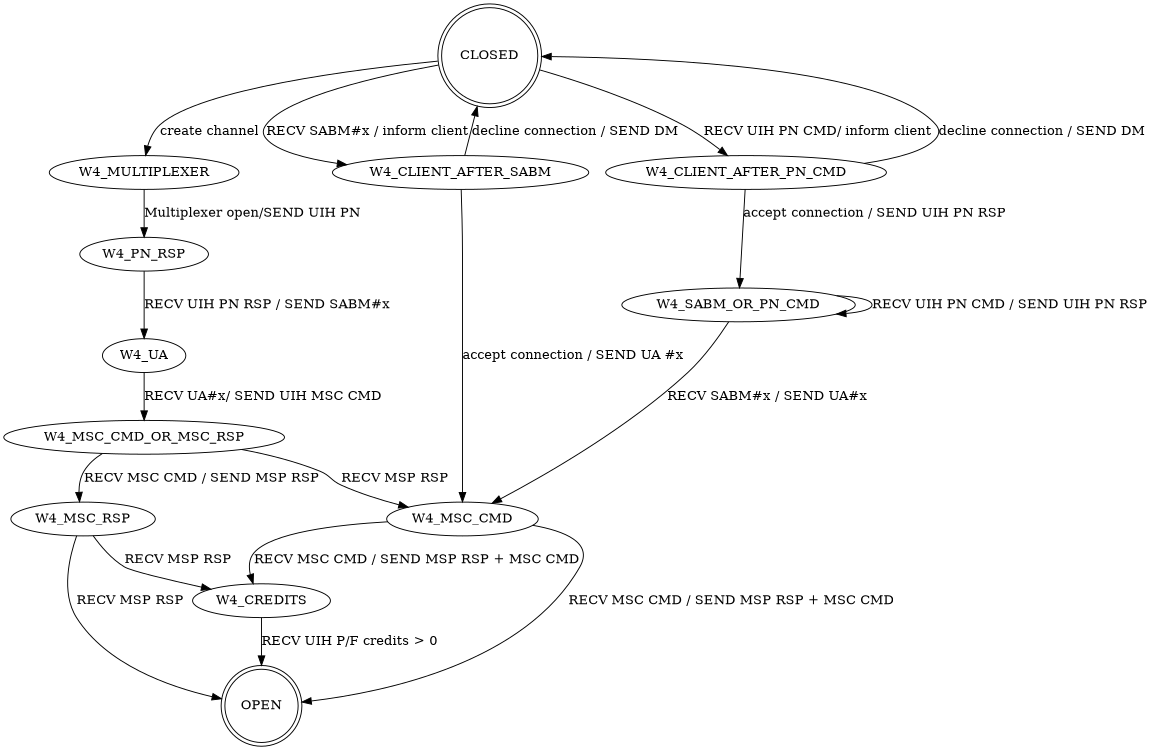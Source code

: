 digraph rfcomm_channel {
	// rankdir=LR;
	size="8,5"
    // orientation=landscape;
    // rotate = 90;

    CLOSED  [shape=doublecircle];
	OPEN  [shape=doublecircle];

    // DISC #x or DM
    // W4_SABM_OR_PN_CMD->CLOSED    [label = "RECV DISC#x / SEND UA#x"];
    // W4_MSC_CMD->CLOSED           [label = "RECV DISC#x / SEND UA#x"];
    // W4_CLIENT_AFTER_SABM->CLOSED [label = "RECV DISC#x / SEND UA#x"];
    // W4_SABM_OR_PN_CMD->CLOSED    [label = "RECV DM"];
    // W4_MSC_CMD->CLOSED           [label = "RECV DM"];
    // W4_CLIENT_AFTER_SABM->CLOSED [label = "RECV DM"];

    // rfcomm_create_channel_internal
    CLOSED->W4_MULTIPLEXER [label = "create channel"];
    
    // rfcomm_multiplexer_start_connecting
    W4_MULTIPLEXER->W4_PN_RSP[ label = "Multiplexer open/SEND UIH PN"];    
    
    // rfcomm_multiplexer_l2cap_packet_handler
    
    // rfcomm_packet_handler
    W4_SABM_OR_PN_CMD->W4_MSC_CMD [label = "RECV SABM#x / SEND UA#x"];
    CLOSED->W4_CLIENT_AFTER_SABM  [label = "RECV SABM#x / inform client"];
    W4_UA->W4_MSC_CMD_OR_MSC_RSP  [label = "RECV UA#x/ SEND UIH MSC CMD"];

    CLOSED->W4_CLIENT_AFTER_PN_CMD [label = "RECV UIH PN CMD/ inform client"];
    W4_SABM_OR_PN_CMD->W4_SABM_OR_PN_CMD [label = "RECV UIH PN CMD / SEND UIH PN RSP"];

    W4_PN_RSP->W4_UA [ label = "RECV UIH PN RSP / SEND SABM#x" ];

    W4_MSC_CMD_OR_MSC_RSP -> W4_MSC_RSP [label = "RECV MSC CMD / SEND MSP RSP"];
    W4_MSC_CMD -> OPEN [label = "RECV MSC CMD / SEND MSP RSP + MSC CMD"];
    W4_MSC_CMD -> W4_CREDITS [label = "RECV MSC CMD / SEND MSP RSP + MSC CMD"];
   
    W4_MSC_CMD_OR_MSC_RSP-> W4_MSC_CMD [label = "RECV MSP RSP"];
    W4_MSC_RSP -> W4_CREDITS [label = "RECV MSP RSP"];
    W4_MSC_RSP -> OPEN [label = "RECV MSP RSP"];
     
    W4_CREDITS -> OPEN [label = "RECV UIH P/F credits > 0"];
    
    // rfcomm_accept_connection_internal
    W4_CLIENT_AFTER_SABM->W4_MSC_CMD [label = "accept connection / SEND UA #x"];
    W4_CLIENT_AFTER_PN_CMD->W4_SABM_OR_PN_CMD [label = "accept connection / SEND UIH PN RSP"];
    
    // rfcomm_decline_connection_internal
    W4_CLIENT_AFTER_SABM->CLOSED [label = "decline connection / SEND DM"];
    W4_CLIENT_AFTER_PN_CMD->CLOSED [label = "decline connection / SEND DM"];
    
}
